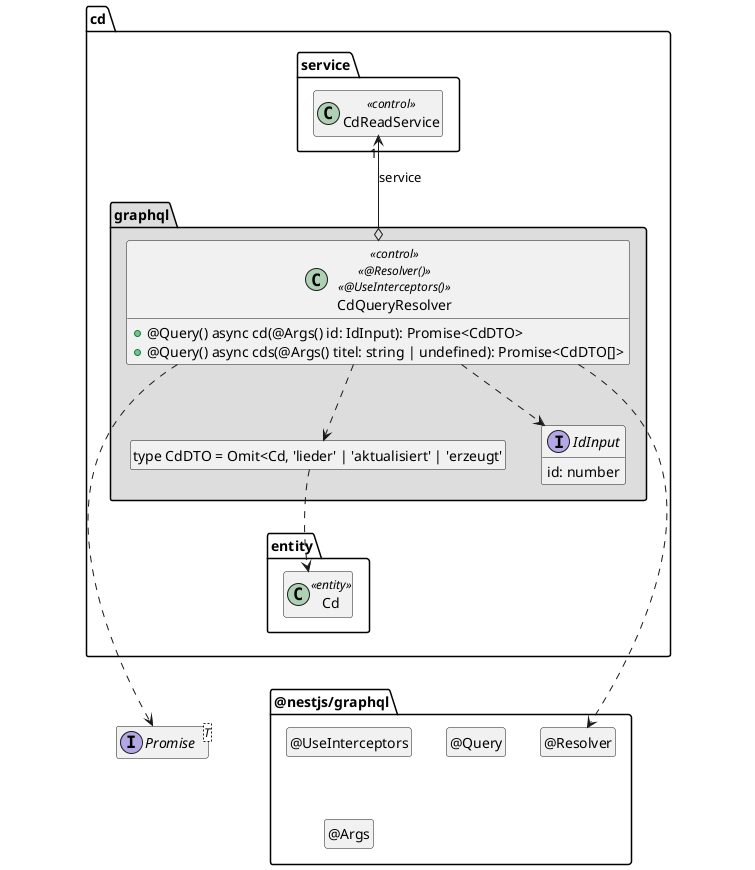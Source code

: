 @startuml Controller-Klasse

interface Promise<T>

package @nestjs/graphql {
  class "@Resolver" as Resolver
  hide Resolver circle

  class "@UseInterceptors" as UseInterceptors
  hide UseInterceptors circle

  class "@Query" as Query
  hide Query circle

  class "@Args" as Args
  hide Args circle

  Resolver .left[hidden].> Promise
}

package cd {
  package entity {
    class Cd <<entity>>
  }

  package service {
    class CdReadService << control >>
  }

  package graphql #DDDDDD {
    class "type CdDTO = Omit<Cd, 'lieder' | 'aktualisiert' | 'erzeugt'" as CdDTO
    hide CdDTO circle

    interface IdInput {
        id: number
    }

    class CdQueryResolver << control >> << @Resolver() >> << @UseInterceptors() >> {
      + @Query() async cd(@Args() id: IdInput): Promise<CdDTO>
      + @Query() async cds(@Args() titel: string | undefined): Promise<CdDTO[]>
    }

    CdQueryResolver o-up-> "1" CdReadService : service
    CdQueryResolver ..> CdDTO
    CdQueryResolver ..> IdInput
    CdDTO ..> Cd
    CdQueryResolver ..> Resolver

    CdQueryResolver ..> Promise

    CdDTO .[hidden].> Cd
    Cd .[hidden].> Promise
    CdReadService .[hidden].> Promise
    Cd .[hidden].> Resolver
    CdReadService .[hidden].> Resolver
  }
}

hide empty members

@enduml
